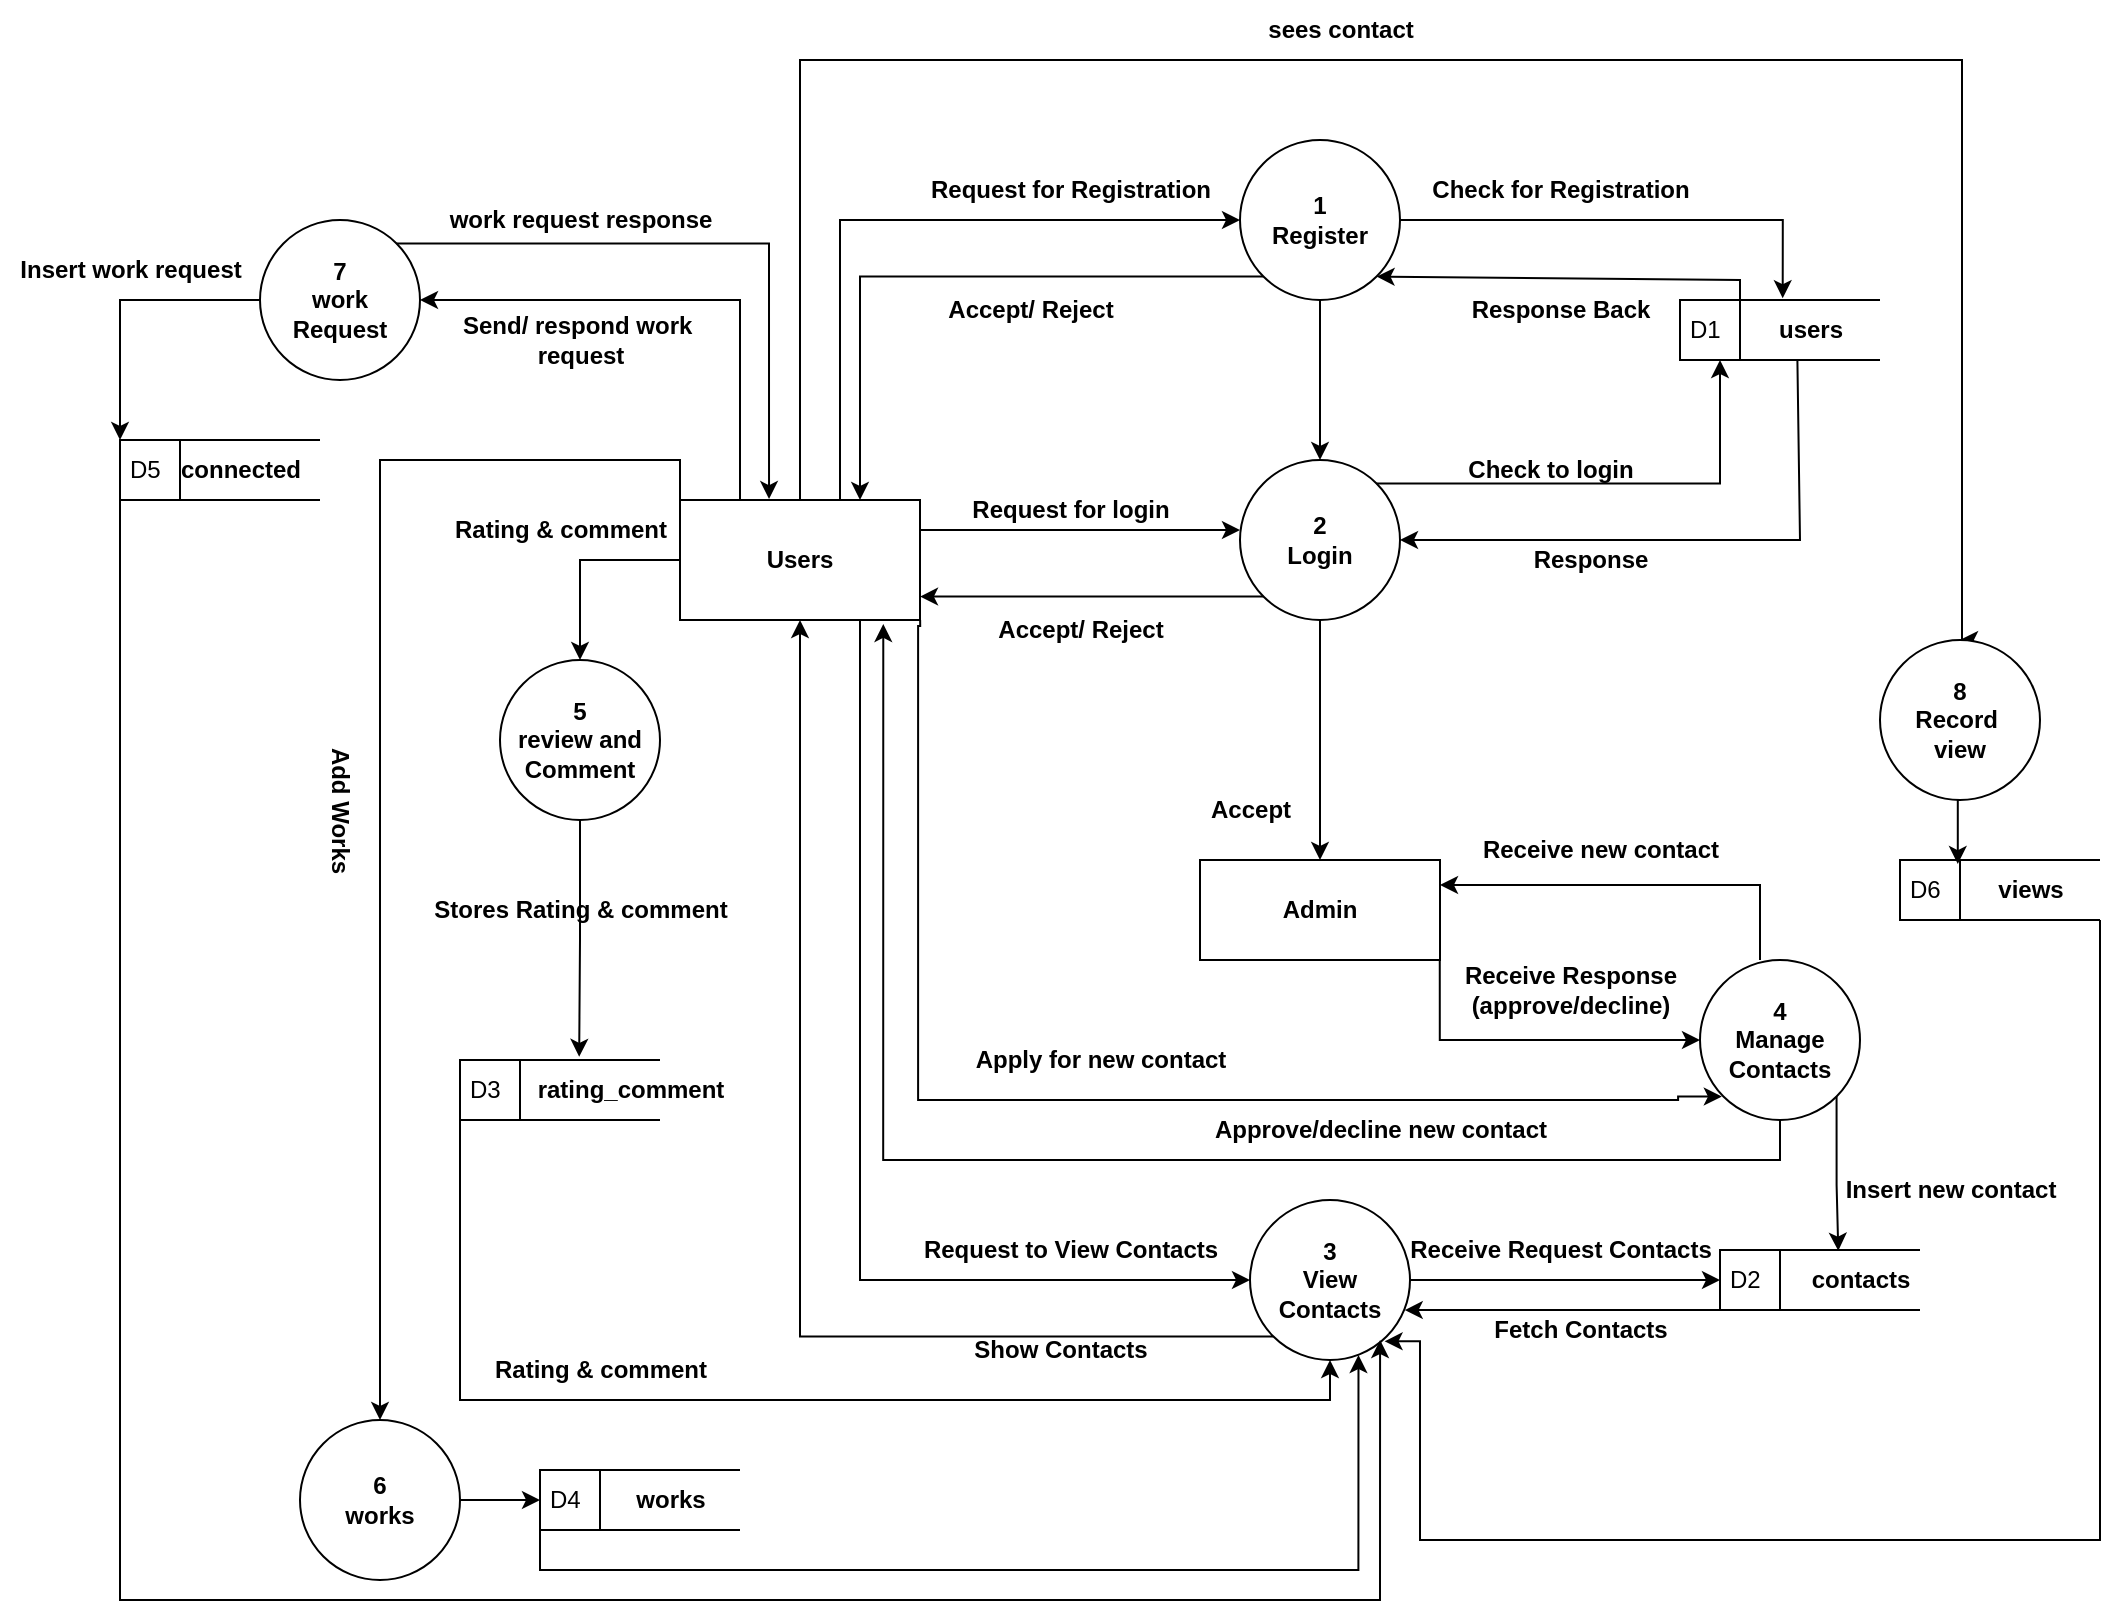 <mxfile version="24.3.1" type="device">
  <diagram name="Page-1" id="p5wULG9aZNoFwc17AjxW">
    <mxGraphModel dx="3546" dy="1224" grid="1" gridSize="10" guides="1" tooltips="1" connect="1" arrows="1" fold="1" page="1" pageScale="1" pageWidth="850" pageHeight="1100" math="0" shadow="0">
      <root>
        <mxCell id="0" />
        <mxCell id="1" parent="0" />
        <mxCell id="i-aHLIUqa0NCSRjYnD6V-13" style="edgeStyle=orthogonalEdgeStyle;rounded=0;orthogonalLoop=1;jettySize=auto;html=1;exitX=0;exitY=1;exitDx=0;exitDy=0;entryX=0.75;entryY=0;entryDx=0;entryDy=0;" parent="1" source="i-aHLIUqa0NCSRjYnD6V-1" target="i-aHLIUqa0NCSRjYnD6V-3" edge="1">
          <mxGeometry relative="1" as="geometry" />
        </mxCell>
        <mxCell id="i-aHLIUqa0NCSRjYnD6V-30" style="edgeStyle=orthogonalEdgeStyle;rounded=0;orthogonalLoop=1;jettySize=auto;html=1;exitX=0.5;exitY=1;exitDx=0;exitDy=0;entryX=0.5;entryY=0;entryDx=0;entryDy=0;" parent="1" source="i-aHLIUqa0NCSRjYnD6V-1" target="i-aHLIUqa0NCSRjYnD6V-15" edge="1">
          <mxGeometry relative="1" as="geometry" />
        </mxCell>
        <mxCell id="i-aHLIUqa0NCSRjYnD6V-1" value="1&lt;br&gt;Register" style="ellipse;whiteSpace=wrap;html=1;aspect=fixed;fontStyle=1" parent="1" vertex="1">
          <mxGeometry x="460" y="90" width="80" height="80" as="geometry" />
        </mxCell>
        <mxCell id="i-aHLIUqa0NCSRjYnD6V-4" style="edgeStyle=orthogonalEdgeStyle;rounded=0;orthogonalLoop=1;jettySize=auto;html=1;exitX=1;exitY=0;exitDx=0;exitDy=0;entryX=0;entryY=0.5;entryDx=0;entryDy=0;" parent="1" source="i-aHLIUqa0NCSRjYnD6V-3" target="i-aHLIUqa0NCSRjYnD6V-1" edge="1">
          <mxGeometry relative="1" as="geometry">
            <Array as="points">
              <mxPoint x="260" y="270" />
              <mxPoint x="260" y="130" />
            </Array>
          </mxGeometry>
        </mxCell>
        <mxCell id="i-aHLIUqa0NCSRjYnD6V-17" style="edgeStyle=orthogonalEdgeStyle;rounded=0;orthogonalLoop=1;jettySize=auto;html=1;exitX=1;exitY=0.25;exitDx=0;exitDy=0;" parent="1" source="i-aHLIUqa0NCSRjYnD6V-3" edge="1">
          <mxGeometry relative="1" as="geometry">
            <mxPoint x="460" y="285" as="targetPoint" />
          </mxGeometry>
        </mxCell>
        <mxCell id="i-aHLIUqa0NCSRjYnD6V-35" style="edgeStyle=orthogonalEdgeStyle;rounded=0;orthogonalLoop=1;jettySize=auto;html=1;exitX=0.75;exitY=1;exitDx=0;exitDy=0;entryX=0;entryY=0.5;entryDx=0;entryDy=0;" parent="1" source="i-aHLIUqa0NCSRjYnD6V-3" target="i-aHLIUqa0NCSRjYnD6V-29" edge="1">
          <mxGeometry relative="1" as="geometry" />
        </mxCell>
        <mxCell id="S4RFcMp_AwZqT-dKzcBG-21" style="edgeStyle=orthogonalEdgeStyle;rounded=0;orthogonalLoop=1;jettySize=auto;html=1;exitX=0;exitY=0.5;exitDx=0;exitDy=0;entryX=0.5;entryY=0;entryDx=0;entryDy=0;" parent="1" source="i-aHLIUqa0NCSRjYnD6V-3" target="S4RFcMp_AwZqT-dKzcBG-1" edge="1">
          <mxGeometry relative="1" as="geometry" />
        </mxCell>
        <mxCell id="zNthLp-HTHBT4447J3d9-15" style="edgeStyle=orthogonalEdgeStyle;rounded=0;orthogonalLoop=1;jettySize=auto;html=1;exitX=0;exitY=0;exitDx=0;exitDy=0;entryX=0.5;entryY=0;entryDx=0;entryDy=0;" edge="1" parent="1" source="i-aHLIUqa0NCSRjYnD6V-3" target="zNthLp-HTHBT4447J3d9-16">
          <mxGeometry relative="1" as="geometry">
            <mxPoint x="30" y="770" as="targetPoint" />
          </mxGeometry>
        </mxCell>
        <mxCell id="zNthLp-HTHBT4447J3d9-32" style="edgeStyle=orthogonalEdgeStyle;rounded=0;orthogonalLoop=1;jettySize=auto;html=1;exitX=0.25;exitY=0;exitDx=0;exitDy=0;entryX=1;entryY=0.5;entryDx=0;entryDy=0;" edge="1" parent="1" source="i-aHLIUqa0NCSRjYnD6V-3" target="zNthLp-HTHBT4447J3d9-28">
          <mxGeometry relative="1" as="geometry" />
        </mxCell>
        <mxCell id="zNthLp-HTHBT4447J3d9-50" style="edgeStyle=orthogonalEdgeStyle;rounded=0;orthogonalLoop=1;jettySize=auto;html=1;exitX=0.5;exitY=0;exitDx=0;exitDy=0;" edge="1" parent="1" source="i-aHLIUqa0NCSRjYnD6V-3">
          <mxGeometry relative="1" as="geometry">
            <mxPoint x="820" y="340" as="targetPoint" />
            <Array as="points">
              <mxPoint x="240" y="50" />
              <mxPoint x="821" y="50" />
              <mxPoint x="821" y="340" />
            </Array>
          </mxGeometry>
        </mxCell>
        <mxCell id="i-aHLIUqa0NCSRjYnD6V-3" value="User&lt;span&gt;s&lt;/span&gt;" style="rounded=0;whiteSpace=wrap;html=1;fontStyle=1" parent="1" vertex="1">
          <mxGeometry x="180" y="270" width="120" height="60" as="geometry" />
        </mxCell>
        <mxCell id="i-aHLIUqa0NCSRjYnD6V-5" value="D1" style="html=1;dashed=0;whiteSpace=wrap;shape=mxgraph.dfd.dataStoreID;align=left;spacingLeft=3;points=[[0,0],[0.5,0],[1,0],[0,0.5],[1,0.5],[0,1],[0.5,1],[1,1]];" parent="1" vertex="1">
          <mxGeometry x="680" y="170" width="100" height="30" as="geometry" />
        </mxCell>
        <mxCell id="i-aHLIUqa0NCSRjYnD6V-6" value="users" style="text;html=1;align=center;verticalAlign=middle;resizable=0;points=[];autosize=1;strokeColor=none;fillColor=none;fontStyle=1" parent="1" vertex="1">
          <mxGeometry x="720" y="170" width="50" height="30" as="geometry" />
        </mxCell>
        <mxCell id="i-aHLIUqa0NCSRjYnD6V-7" style="edgeStyle=orthogonalEdgeStyle;rounded=0;orthogonalLoop=1;jettySize=auto;html=1;exitX=1;exitY=0.5;exitDx=0;exitDy=0;entryX=0.227;entryY=-0.03;entryDx=0;entryDy=0;entryPerimeter=0;" parent="1" source="i-aHLIUqa0NCSRjYnD6V-1" target="i-aHLIUqa0NCSRjYnD6V-6" edge="1">
          <mxGeometry relative="1" as="geometry" />
        </mxCell>
        <mxCell id="i-aHLIUqa0NCSRjYnD6V-8" value="Request for Registration" style="text;html=1;align=center;verticalAlign=middle;resizable=0;points=[];autosize=1;strokeColor=none;fillColor=none;fontStyle=1" parent="1" vertex="1">
          <mxGeometry x="300" y="100" width="150" height="30" as="geometry" />
        </mxCell>
        <mxCell id="i-aHLIUqa0NCSRjYnD6V-9" value="Check for Registration" style="text;html=1;align=center;verticalAlign=middle;resizable=0;points=[];autosize=1;strokeColor=none;fillColor=none;fontStyle=1" parent="1" vertex="1">
          <mxGeometry x="545" y="100" width="150" height="30" as="geometry" />
        </mxCell>
        <mxCell id="i-aHLIUqa0NCSRjYnD6V-10" value="" style="endArrow=classic;html=1;rounded=0;entryX=1;entryY=1;entryDx=0;entryDy=0;" parent="1" target="i-aHLIUqa0NCSRjYnD6V-1" edge="1">
          <mxGeometry width="50" height="50" relative="1" as="geometry">
            <mxPoint x="710" y="170" as="sourcePoint" />
            <mxPoint x="540" y="150" as="targetPoint" />
            <Array as="points">
              <mxPoint x="710" y="160" />
            </Array>
          </mxGeometry>
        </mxCell>
        <mxCell id="i-aHLIUqa0NCSRjYnD6V-12" value="Response Back" style="text;html=1;align=center;verticalAlign=middle;resizable=0;points=[];autosize=1;strokeColor=none;fillColor=none;fontStyle=1" parent="1" vertex="1">
          <mxGeometry x="565" y="160" width="110" height="30" as="geometry" />
        </mxCell>
        <mxCell id="i-aHLIUqa0NCSRjYnD6V-14" value="Accept/ Reject" style="text;html=1;align=center;verticalAlign=middle;resizable=0;points=[];autosize=1;strokeColor=none;fillColor=none;fontStyle=1" parent="1" vertex="1">
          <mxGeometry x="300" y="160" width="110" height="30" as="geometry" />
        </mxCell>
        <mxCell id="S4RFcMp_AwZqT-dKzcBG-9" style="edgeStyle=orthogonalEdgeStyle;rounded=0;orthogonalLoop=1;jettySize=auto;html=1;exitX=0.5;exitY=1;exitDx=0;exitDy=0;entryX=0.5;entryY=0;entryDx=0;entryDy=0;" parent="1" source="i-aHLIUqa0NCSRjYnD6V-15" target="i-aHLIUqa0NCSRjYnD6V-47" edge="1">
          <mxGeometry relative="1" as="geometry" />
        </mxCell>
        <mxCell id="S4RFcMp_AwZqT-dKzcBG-11" style="edgeStyle=orthogonalEdgeStyle;rounded=0;orthogonalLoop=1;jettySize=auto;html=1;exitX=1;exitY=1;exitDx=0;exitDy=0;entryX=0;entryY=1;entryDx=0;entryDy=0;" parent="1" edge="1">
          <mxGeometry relative="1" as="geometry">
            <mxPoint x="300.07" y="330" as="sourcePoint" />
            <mxPoint x="700.926" y="568.284" as="targetPoint" />
            <Array as="points">
              <mxPoint x="300.07" y="333" />
              <mxPoint x="299.07" y="333" />
              <mxPoint x="299.07" y="570" />
              <mxPoint x="679.07" y="570" />
              <mxPoint x="679.07" y="568" />
            </Array>
          </mxGeometry>
        </mxCell>
        <mxCell id="i-aHLIUqa0NCSRjYnD6V-15" value="2&lt;br&gt;Login" style="ellipse;whiteSpace=wrap;html=1;aspect=fixed;fontStyle=1" parent="1" vertex="1">
          <mxGeometry x="460" y="250" width="80" height="80" as="geometry" />
        </mxCell>
        <mxCell id="i-aHLIUqa0NCSRjYnD6V-18" style="edgeStyle=orthogonalEdgeStyle;rounded=0;orthogonalLoop=1;jettySize=auto;html=1;exitX=1;exitY=0;exitDx=0;exitDy=0;entryX=0.2;entryY=1;entryDx=0;entryDy=0;entryPerimeter=0;" parent="1" source="i-aHLIUqa0NCSRjYnD6V-15" target="i-aHLIUqa0NCSRjYnD6V-5" edge="1">
          <mxGeometry relative="1" as="geometry" />
        </mxCell>
        <mxCell id="i-aHLIUqa0NCSRjYnD6V-21" value="" style="endArrow=classic;html=1;rounded=0;exitX=0.374;exitY=1;exitDx=0;exitDy=0;exitPerimeter=0;entryX=1;entryY=0.5;entryDx=0;entryDy=0;" parent="1" source="i-aHLIUqa0NCSRjYnD6V-6" target="i-aHLIUqa0NCSRjYnD6V-15" edge="1">
          <mxGeometry width="50" height="50" relative="1" as="geometry">
            <mxPoint x="560" y="290" as="sourcePoint" />
            <mxPoint x="570" y="330" as="targetPoint" />
            <Array as="points">
              <mxPoint x="740" y="290" />
            </Array>
          </mxGeometry>
        </mxCell>
        <mxCell id="i-aHLIUqa0NCSRjYnD6V-22" value="Check to login" style="text;html=1;align=center;verticalAlign=middle;resizable=0;points=[];autosize=1;strokeColor=none;fillColor=none;fontStyle=1" parent="1" vertex="1">
          <mxGeometry x="565" y="240" width="100" height="30" as="geometry" />
        </mxCell>
        <mxCell id="i-aHLIUqa0NCSRjYnD6V-23" value="Response" style="text;html=1;align=center;verticalAlign=middle;resizable=0;points=[];autosize=1;strokeColor=none;fillColor=none;fontStyle=1" parent="1" vertex="1">
          <mxGeometry x="595" y="285" width="80" height="30" as="geometry" />
        </mxCell>
        <mxCell id="i-aHLIUqa0NCSRjYnD6V-24" value="Request for login" style="text;html=1;align=center;verticalAlign=middle;resizable=0;points=[];autosize=1;strokeColor=none;fillColor=none;fontStyle=1" parent="1" vertex="1">
          <mxGeometry x="315" y="260" width="120" height="30" as="geometry" />
        </mxCell>
        <mxCell id="i-aHLIUqa0NCSRjYnD6V-26" value="" style="endArrow=classic;html=1;rounded=0;entryX=1;entryY=0.805;entryDx=0;entryDy=0;exitX=0;exitY=1;exitDx=0;exitDy=0;entryPerimeter=0;" parent="1" source="i-aHLIUqa0NCSRjYnD6V-15" target="i-aHLIUqa0NCSRjYnD6V-3" edge="1">
          <mxGeometry width="50" height="50" relative="1" as="geometry">
            <mxPoint x="460" y="300" as="sourcePoint" />
            <mxPoint x="510" y="250" as="targetPoint" />
          </mxGeometry>
        </mxCell>
        <mxCell id="i-aHLIUqa0NCSRjYnD6V-28" value="Accept/ Reject" style="text;html=1;align=center;verticalAlign=middle;resizable=0;points=[];autosize=1;strokeColor=none;fillColor=none;fontStyle=1" parent="1" vertex="1">
          <mxGeometry x="325" y="320" width="110" height="30" as="geometry" />
        </mxCell>
        <mxCell id="i-aHLIUqa0NCSRjYnD6V-33" value="" style="edgeStyle=orthogonalEdgeStyle;rounded=0;orthogonalLoop=1;jettySize=auto;html=1;" parent="1" source="i-aHLIUqa0NCSRjYnD6V-29" target="i-aHLIUqa0NCSRjYnD6V-31" edge="1">
          <mxGeometry relative="1" as="geometry" />
        </mxCell>
        <mxCell id="i-aHLIUqa0NCSRjYnD6V-42" style="edgeStyle=orthogonalEdgeStyle;rounded=0;orthogonalLoop=1;jettySize=auto;html=1;exitX=0;exitY=1;exitDx=0;exitDy=0;entryX=0.5;entryY=1;entryDx=0;entryDy=0;" parent="1" source="i-aHLIUqa0NCSRjYnD6V-29" target="i-aHLIUqa0NCSRjYnD6V-3" edge="1">
          <mxGeometry relative="1" as="geometry" />
        </mxCell>
        <mxCell id="i-aHLIUqa0NCSRjYnD6V-29" value="3&lt;br&gt;View Contacts" style="ellipse;whiteSpace=wrap;html=1;aspect=fixed;fontStyle=1" parent="1" vertex="1">
          <mxGeometry x="465" y="620" width="80" height="80" as="geometry" />
        </mxCell>
        <mxCell id="i-aHLIUqa0NCSRjYnD6V-31" value="D2" style="html=1;dashed=0;whiteSpace=wrap;shape=mxgraph.dfd.dataStoreID;align=left;spacingLeft=3;points=[[0,0],[0.5,0],[1,0],[0,0.5],[1,0.5],[0,1],[0.5,1],[1,1]];" parent="1" vertex="1">
          <mxGeometry x="700" y="645" width="100" height="30" as="geometry" />
        </mxCell>
        <mxCell id="i-aHLIUqa0NCSRjYnD6V-32" value="contacts" style="text;html=1;align=center;verticalAlign=middle;resizable=0;points=[];autosize=1;strokeColor=none;fillColor=none;fontStyle=1" parent="1" vertex="1">
          <mxGeometry x="735" y="645" width="70" height="30" as="geometry" />
        </mxCell>
        <mxCell id="i-aHLIUqa0NCSRjYnD6V-37" value="Request to View Contacts" style="text;html=1;align=center;verticalAlign=middle;resizable=0;points=[];autosize=1;strokeColor=none;fillColor=none;fontStyle=1" parent="1" vertex="1">
          <mxGeometry x="290" y="630" width="170" height="30" as="geometry" />
        </mxCell>
        <mxCell id="i-aHLIUqa0NCSRjYnD6V-39" value="Receive Request Contacts" style="text;html=1;align=center;verticalAlign=middle;resizable=0;points=[];autosize=1;strokeColor=none;fillColor=none;fontStyle=1" parent="1" vertex="1">
          <mxGeometry x="535" y="630" width="170" height="30" as="geometry" />
        </mxCell>
        <mxCell id="i-aHLIUqa0NCSRjYnD6V-41" value="Fetch Contacts" style="text;html=1;align=center;verticalAlign=middle;resizable=0;points=[];autosize=1;strokeColor=none;fillColor=none;fontStyle=1" parent="1" vertex="1">
          <mxGeometry x="575" y="670" width="110" height="30" as="geometry" />
        </mxCell>
        <mxCell id="i-aHLIUqa0NCSRjYnD6V-43" value="Show Contacts" style="text;html=1;align=center;verticalAlign=middle;resizable=0;points=[];autosize=1;strokeColor=none;fillColor=none;fontStyle=1" parent="1" vertex="1">
          <mxGeometry x="315" y="680" width="110" height="30" as="geometry" />
        </mxCell>
        <mxCell id="S4RFcMp_AwZqT-dKzcBG-15" style="edgeStyle=orthogonalEdgeStyle;rounded=0;orthogonalLoop=1;jettySize=auto;html=1;exitX=0.375;exitY=0;exitDx=0;exitDy=0;entryX=1;entryY=0.25;entryDx=0;entryDy=0;exitPerimeter=0;" parent="1" source="i-aHLIUqa0NCSRjYnD6V-44" target="i-aHLIUqa0NCSRjYnD6V-47" edge="1">
          <mxGeometry relative="1" as="geometry">
            <mxPoint x="701.716" y="461.716" as="sourcePoint" />
          </mxGeometry>
        </mxCell>
        <mxCell id="i-aHLIUqa0NCSRjYnD6V-44" value="4&lt;br&gt;Manage Contacts" style="ellipse;whiteSpace=wrap;html=1;aspect=fixed;fontStyle=1" parent="1" vertex="1">
          <mxGeometry x="690" y="500" width="80" height="80" as="geometry" />
        </mxCell>
        <mxCell id="i-aHLIUqa0NCSRjYnD6V-46" value="Apply for new contact" style="text;html=1;align=center;verticalAlign=middle;resizable=0;points=[];autosize=1;strokeColor=none;fillColor=none;fontStyle=1" parent="1" vertex="1">
          <mxGeometry x="315" y="535" width="150" height="30" as="geometry" />
        </mxCell>
        <mxCell id="S4RFcMp_AwZqT-dKzcBG-16" style="edgeStyle=orthogonalEdgeStyle;rounded=0;orthogonalLoop=1;jettySize=auto;html=1;exitX=0.999;exitY=0.812;exitDx=0;exitDy=0;entryX=0;entryY=0.5;entryDx=0;entryDy=0;exitPerimeter=0;" parent="1" source="i-aHLIUqa0NCSRjYnD6V-47" target="i-aHLIUqa0NCSRjYnD6V-44" edge="1">
          <mxGeometry relative="1" as="geometry">
            <Array as="points">
              <mxPoint x="560" y="540" />
            </Array>
          </mxGeometry>
        </mxCell>
        <mxCell id="i-aHLIUqa0NCSRjYnD6V-47" value="Admin" style="rounded=0;whiteSpace=wrap;html=1;fontStyle=1" parent="1" vertex="1">
          <mxGeometry x="440" y="450" width="120" height="50" as="geometry" />
        </mxCell>
        <mxCell id="i-aHLIUqa0NCSRjYnD6V-54" value="Accept" style="text;html=1;align=center;verticalAlign=middle;resizable=0;points=[];autosize=1;strokeColor=none;fillColor=none;fontStyle=1;rotation=0;" parent="1" vertex="1">
          <mxGeometry x="435" y="410" width="60" height="30" as="geometry" />
        </mxCell>
        <mxCell id="i-aHLIUqa0NCSRjYnD6V-60" value="Receive new contact" style="text;html=1;align=center;verticalAlign=middle;resizable=0;points=[];autosize=1;strokeColor=none;fillColor=none;fontStyle=1" parent="1" vertex="1">
          <mxGeometry x="570" y="430" width="140" height="30" as="geometry" />
        </mxCell>
        <mxCell id="i-aHLIUqa0NCSRjYnD6V-61" value="Approve/decline new contact" style="text;html=1;align=center;verticalAlign=middle;resizable=0;points=[];autosize=1;strokeColor=none;fillColor=none;fontStyle=1;rotation=0;" parent="1" vertex="1">
          <mxGeometry x="435" y="570" width="190" height="30" as="geometry" />
        </mxCell>
        <mxCell id="i-aHLIUqa0NCSRjYnD6V-63" value="Receive Response&lt;div&gt;(approve/decline)&lt;/div&gt;" style="text;html=1;align=center;verticalAlign=middle;resizable=0;points=[];autosize=1;strokeColor=none;fillColor=none;fontStyle=1" parent="1" vertex="1">
          <mxGeometry x="565" y="495" width="120" height="40" as="geometry" />
        </mxCell>
        <mxCell id="i-aHLIUqa0NCSRjYnD6V-68" value="Insert new contact" style="text;html=1;align=center;verticalAlign=middle;resizable=0;points=[];autosize=1;strokeColor=none;fillColor=none;fontStyle=1" parent="1" vertex="1">
          <mxGeometry x="750" y="600" width="130" height="30" as="geometry" />
        </mxCell>
        <mxCell id="S4RFcMp_AwZqT-dKzcBG-1" value="5&lt;br&gt;review and Comment" style="ellipse;whiteSpace=wrap;html=1;aspect=fixed;fontStyle=1" parent="1" vertex="1">
          <mxGeometry x="90" y="350" width="80" height="80" as="geometry" />
        </mxCell>
        <mxCell id="zNthLp-HTHBT4447J3d9-13" style="edgeStyle=orthogonalEdgeStyle;rounded=0;orthogonalLoop=1;jettySize=auto;html=1;exitX=0;exitY=1;exitDx=0;exitDy=0;entryX=0.5;entryY=1;entryDx=0;entryDy=0;" edge="1" parent="1" source="S4RFcMp_AwZqT-dKzcBG-22" target="i-aHLIUqa0NCSRjYnD6V-29">
          <mxGeometry relative="1" as="geometry" />
        </mxCell>
        <mxCell id="S4RFcMp_AwZqT-dKzcBG-22" value="D3" style="html=1;dashed=0;whiteSpace=wrap;shape=mxgraph.dfd.dataStoreID;align=left;spacingLeft=3;points=[[0,0],[0.5,0],[1,0],[0,0.5],[1,0.5],[0,1],[0.5,1],[1,1]];" parent="1" vertex="1">
          <mxGeometry x="70" y="550" width="100" height="30" as="geometry" />
        </mxCell>
        <mxCell id="S4RFcMp_AwZqT-dKzcBG-23" value="rating_comment" style="text;html=1;align=center;verticalAlign=middle;resizable=0;points=[];autosize=1;strokeColor=none;fillColor=none;fontStyle=1" parent="1" vertex="1">
          <mxGeometry x="100" y="550" width="110" height="30" as="geometry" />
        </mxCell>
        <mxCell id="S4RFcMp_AwZqT-dKzcBG-25" value="Rating &amp;amp; comment" style="text;html=1;align=center;verticalAlign=middle;resizable=0;points=[];autosize=1;strokeColor=none;fillColor=none;fontStyle=1" parent="1" vertex="1">
          <mxGeometry x="60" y="270" width="120" height="30" as="geometry" />
        </mxCell>
        <mxCell id="S4RFcMp_AwZqT-dKzcBG-26" value="Stores Rating &amp;amp; comment" style="text;html=1;align=center;verticalAlign=middle;resizable=0;points=[];autosize=1;strokeColor=none;fillColor=none;fontStyle=1;rotation=0;" parent="1" vertex="1">
          <mxGeometry x="50" y="460" width="160" height="30" as="geometry" />
        </mxCell>
        <mxCell id="S4RFcMp_AwZqT-dKzcBG-27" style="edgeStyle=orthogonalEdgeStyle;rounded=0;orthogonalLoop=1;jettySize=auto;html=1;exitX=0.5;exitY=1;exitDx=0;exitDy=0;entryX=0.269;entryY=-0.053;entryDx=0;entryDy=0;entryPerimeter=0;" parent="1" source="S4RFcMp_AwZqT-dKzcBG-1" target="S4RFcMp_AwZqT-dKzcBG-23" edge="1">
          <mxGeometry relative="1" as="geometry" />
        </mxCell>
        <mxCell id="zNthLp-HTHBT4447J3d9-6" style="edgeStyle=orthogonalEdgeStyle;rounded=0;orthogonalLoop=1;jettySize=auto;html=1;exitX=0.5;exitY=1;exitDx=0;exitDy=0;entryX=0.847;entryY=1.033;entryDx=0;entryDy=0;entryPerimeter=0;" edge="1" parent="1" source="i-aHLIUqa0NCSRjYnD6V-44" target="i-aHLIUqa0NCSRjYnD6V-3">
          <mxGeometry relative="1" as="geometry" />
        </mxCell>
        <mxCell id="zNthLp-HTHBT4447J3d9-12" style="edgeStyle=orthogonalEdgeStyle;rounded=0;orthogonalLoop=1;jettySize=auto;html=1;exitX=1;exitY=1;exitDx=0;exitDy=0;entryX=0.345;entryY=0.011;entryDx=0;entryDy=0;entryPerimeter=0;" edge="1" parent="1" source="i-aHLIUqa0NCSRjYnD6V-44" target="i-aHLIUqa0NCSRjYnD6V-32">
          <mxGeometry relative="1" as="geometry" />
        </mxCell>
        <mxCell id="zNthLp-HTHBT4447J3d9-14" value="Rating &amp;amp; comment" style="text;html=1;align=center;verticalAlign=middle;resizable=0;points=[];autosize=1;strokeColor=none;fillColor=none;fontStyle=1;rotation=0;" vertex="1" parent="1">
          <mxGeometry x="80" y="690" width="120" height="30" as="geometry" />
        </mxCell>
        <mxCell id="zNthLp-HTHBT4447J3d9-21" style="edgeStyle=orthogonalEdgeStyle;rounded=0;orthogonalLoop=1;jettySize=auto;html=1;exitX=1;exitY=0.5;exitDx=0;exitDy=0;entryX=0;entryY=0.5;entryDx=0;entryDy=0;" edge="1" parent="1" source="zNthLp-HTHBT4447J3d9-16" target="zNthLp-HTHBT4447J3d9-19">
          <mxGeometry relative="1" as="geometry">
            <mxPoint x="100" y="770.273" as="targetPoint" />
          </mxGeometry>
        </mxCell>
        <mxCell id="zNthLp-HTHBT4447J3d9-16" value="6&lt;div&gt;works&lt;/div&gt;" style="ellipse;whiteSpace=wrap;html=1;aspect=fixed;fontStyle=1" vertex="1" parent="1">
          <mxGeometry x="-10" y="730" width="80" height="80" as="geometry" />
        </mxCell>
        <mxCell id="zNthLp-HTHBT4447J3d9-18" value="Add Works" style="text;html=1;align=center;verticalAlign=middle;resizable=0;points=[];autosize=1;strokeColor=none;fillColor=none;fontStyle=1;rotation=90;" vertex="1" parent="1">
          <mxGeometry x="-30" y="410" width="80" height="30" as="geometry" />
        </mxCell>
        <mxCell id="zNthLp-HTHBT4447J3d9-19" value="D4" style="html=1;dashed=0;whiteSpace=wrap;shape=mxgraph.dfd.dataStoreID;align=left;spacingLeft=3;points=[[0,0],[0.5,0],[1,0],[0,0.5],[1,0.5],[0,1],[0.5,1],[1,1]];" vertex="1" parent="1">
          <mxGeometry x="110" y="755" width="100" height="30" as="geometry" />
        </mxCell>
        <mxCell id="zNthLp-HTHBT4447J3d9-20" value="works" style="text;html=1;align=center;verticalAlign=middle;resizable=0;points=[];autosize=1;strokeColor=none;fillColor=none;fontStyle=1" vertex="1" parent="1">
          <mxGeometry x="150" y="755" width="50" height="30" as="geometry" />
        </mxCell>
        <mxCell id="zNthLp-HTHBT4447J3d9-22" style="edgeStyle=orthogonalEdgeStyle;rounded=0;orthogonalLoop=1;jettySize=auto;html=1;exitX=0;exitY=1;exitDx=0;exitDy=0;entryX=0.678;entryY=0.969;entryDx=0;entryDy=0;entryPerimeter=0;" edge="1" parent="1" source="zNthLp-HTHBT4447J3d9-19" target="i-aHLIUqa0NCSRjYnD6V-29">
          <mxGeometry relative="1" as="geometry" />
        </mxCell>
        <mxCell id="zNthLp-HTHBT4447J3d9-39" style="edgeStyle=orthogonalEdgeStyle;rounded=0;orthogonalLoop=1;jettySize=auto;html=1;exitX=0;exitY=0.5;exitDx=0;exitDy=0;entryX=0;entryY=0;entryDx=0;entryDy=0;" edge="1" parent="1" source="zNthLp-HTHBT4447J3d9-28" target="zNthLp-HTHBT4447J3d9-36">
          <mxGeometry relative="1" as="geometry" />
        </mxCell>
        <mxCell id="zNthLp-HTHBT4447J3d9-28" value="&lt;div&gt;7&lt;/div&gt;&lt;div&gt;work&lt;/div&gt;&lt;div&gt;Request&lt;/div&gt;" style="ellipse;whiteSpace=wrap;html=1;aspect=fixed;fontStyle=1" vertex="1" parent="1">
          <mxGeometry x="-30" y="130" width="80" height="80" as="geometry" />
        </mxCell>
        <mxCell id="zNthLp-HTHBT4447J3d9-33" value="Send/ respond work&amp;nbsp;&lt;div&gt;request&lt;/div&gt;" style="text;html=1;align=center;verticalAlign=middle;resizable=0;points=[];autosize=1;strokeColor=none;fillColor=none;fontStyle=1" vertex="1" parent="1">
          <mxGeometry x="65" y="170" width="130" height="40" as="geometry" />
        </mxCell>
        <mxCell id="zNthLp-HTHBT4447J3d9-34" style="edgeStyle=orthogonalEdgeStyle;rounded=0;orthogonalLoop=1;jettySize=auto;html=1;exitX=1;exitY=0;exitDx=0;exitDy=0;entryX=0.371;entryY=-0.008;entryDx=0;entryDy=0;entryPerimeter=0;" edge="1" parent="1" source="zNthLp-HTHBT4447J3d9-28" target="i-aHLIUqa0NCSRjYnD6V-3">
          <mxGeometry relative="1" as="geometry" />
        </mxCell>
        <mxCell id="zNthLp-HTHBT4447J3d9-35" value="work request response" style="text;html=1;align=center;verticalAlign=middle;resizable=0;points=[];autosize=1;strokeColor=none;fillColor=none;fontStyle=1" vertex="1" parent="1">
          <mxGeometry x="60" y="115" width="140" height="30" as="geometry" />
        </mxCell>
        <mxCell id="zNthLp-HTHBT4447J3d9-36" value="D5" style="html=1;dashed=0;whiteSpace=wrap;shape=mxgraph.dfd.dataStoreID;align=left;spacingLeft=3;points=[[0,0],[0.5,0],[1,0],[0,0.5],[1,0.5],[0,1],[0.5,1],[1,1]];" vertex="1" parent="1">
          <mxGeometry x="-100" y="240" width="100" height="30" as="geometry" />
        </mxCell>
        <mxCell id="zNthLp-HTHBT4447J3d9-37" value="connected" style="text;html=1;align=center;verticalAlign=middle;resizable=0;points=[];autosize=1;strokeColor=none;fillColor=none;fontStyle=1" vertex="1" parent="1">
          <mxGeometry x="-80" y="240" width="80" height="30" as="geometry" />
        </mxCell>
        <mxCell id="zNthLp-HTHBT4447J3d9-40" value="Insert work request" style="text;html=1;align=center;verticalAlign=middle;resizable=0;points=[];autosize=1;strokeColor=none;fillColor=none;fontStyle=1" vertex="1" parent="1">
          <mxGeometry x="-160" y="140" width="130" height="30" as="geometry" />
        </mxCell>
        <mxCell id="zNthLp-HTHBT4447J3d9-43" style="edgeStyle=orthogonalEdgeStyle;rounded=0;orthogonalLoop=1;jettySize=auto;html=1;exitX=0;exitY=1;exitDx=0;exitDy=0;entryX=0.813;entryY=1;entryDx=0;entryDy=0;entryPerimeter=0;" edge="1" parent="1">
          <mxGeometry relative="1" as="geometry">
            <mxPoint x="-100" y="260" as="sourcePoint" />
            <mxPoint x="530.04" y="690" as="targetPoint" />
            <Array as="points">
              <mxPoint x="-100" y="820" />
              <mxPoint x="530" y="820" />
            </Array>
          </mxGeometry>
        </mxCell>
        <mxCell id="zNthLp-HTHBT4447J3d9-51" value="sees contact" style="text;html=1;align=center;verticalAlign=middle;resizable=0;points=[];autosize=1;strokeColor=none;fillColor=none;fontStyle=1" vertex="1" parent="1">
          <mxGeometry x="465" y="20" width="90" height="30" as="geometry" />
        </mxCell>
        <mxCell id="zNthLp-HTHBT4447J3d9-52" value="&lt;div&gt;&lt;span style=&quot;background-color: initial;&quot;&gt;8&lt;/span&gt;&lt;/div&gt;&lt;div&gt;&lt;span style=&quot;background-color: initial;&quot;&gt;Record&amp;nbsp;&lt;/span&gt;&lt;/div&gt;&lt;div&gt;&lt;span style=&quot;background-color: initial;&quot;&gt;view&lt;/span&gt;&lt;/div&gt;" style="ellipse;whiteSpace=wrap;html=1;aspect=fixed;fontStyle=1" vertex="1" parent="1">
          <mxGeometry x="780" y="340" width="80" height="80" as="geometry" />
        </mxCell>
        <mxCell id="zNthLp-HTHBT4447J3d9-56" style="edgeStyle=orthogonalEdgeStyle;rounded=0;orthogonalLoop=1;jettySize=auto;html=1;exitX=1;exitY=1;exitDx=0;exitDy=0;entryX=0.841;entryY=0.883;entryDx=0;entryDy=0;entryPerimeter=0;" edge="1" parent="1" source="zNthLp-HTHBT4447J3d9-53" target="i-aHLIUqa0NCSRjYnD6V-29">
          <mxGeometry relative="1" as="geometry">
            <mxPoint x="550" y="690" as="targetPoint" />
            <Array as="points">
              <mxPoint x="890" y="790" />
              <mxPoint x="550" y="790" />
              <mxPoint x="550" y="691" />
            </Array>
          </mxGeometry>
        </mxCell>
        <mxCell id="zNthLp-HTHBT4447J3d9-53" value="D6" style="html=1;dashed=0;whiteSpace=wrap;shape=mxgraph.dfd.dataStoreID;align=left;spacingLeft=3;points=[[0,0],[0.5,0],[1,0],[0,0.5],[1,0.5],[0,1],[0.5,1],[1,1]];" vertex="1" parent="1">
          <mxGeometry x="790" y="450" width="100" height="30" as="geometry" />
        </mxCell>
        <mxCell id="zNthLp-HTHBT4447J3d9-54" value="views" style="text;html=1;align=center;verticalAlign=middle;resizable=0;points=[];autosize=1;strokeColor=none;fillColor=none;fontStyle=1" vertex="1" parent="1">
          <mxGeometry x="830" y="450" width="50" height="30" as="geometry" />
        </mxCell>
        <mxCell id="zNthLp-HTHBT4447J3d9-55" style="edgeStyle=orthogonalEdgeStyle;rounded=0;orthogonalLoop=1;jettySize=auto;html=1;exitX=0.5;exitY=1;exitDx=0;exitDy=0;entryX=0.289;entryY=0.068;entryDx=0;entryDy=0;entryPerimeter=0;" edge="1" parent="1" source="zNthLp-HTHBT4447J3d9-52" target="zNthLp-HTHBT4447J3d9-53">
          <mxGeometry relative="1" as="geometry" />
        </mxCell>
        <mxCell id="zNthLp-HTHBT4447J3d9-60" style="edgeStyle=orthogonalEdgeStyle;rounded=0;orthogonalLoop=1;jettySize=auto;html=1;exitX=0;exitY=1;exitDx=0;exitDy=0;entryX=0.967;entryY=0.688;entryDx=0;entryDy=0;entryPerimeter=0;" edge="1" parent="1" source="i-aHLIUqa0NCSRjYnD6V-31" target="i-aHLIUqa0NCSRjYnD6V-29">
          <mxGeometry relative="1" as="geometry">
            <Array as="points">
              <mxPoint x="660" y="675" />
              <mxPoint x="660" y="675" />
            </Array>
          </mxGeometry>
        </mxCell>
      </root>
    </mxGraphModel>
  </diagram>
</mxfile>
